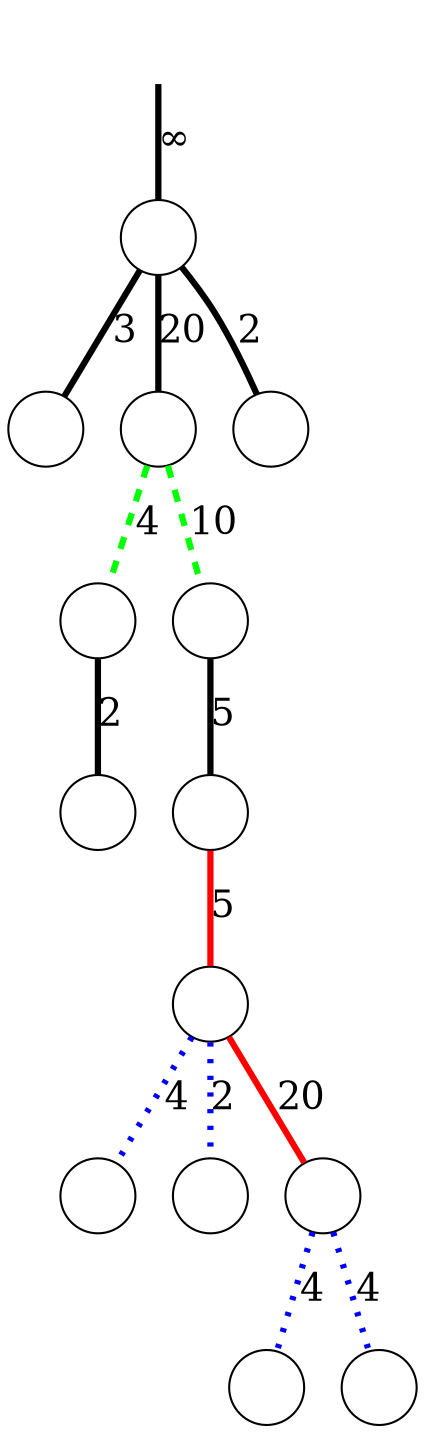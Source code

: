 digraph
{
	node [shape=circle, label=""];
	edge [dir=both, arrowtail=none, arrowhead=none, penwidth=3, fontsize=18];

	r -> n00 [label="&infin;"];
	n00 -> n10 [label=3];
	n00 -> n11 [label=20];
	n00 -> n12 [label=2];
	n11 -> n20 [label=4, color=green, style=dashed];
	n11 -> n21 [label=10, color=green, style=dashed];
	n20 -> n30 [label=2];
	n21 -> n31 [label=5];
	n31 -> n40 [label=5, color=red, style=bold];
	n40 -> n50 [label=4, color=blue, style=dotted];
	n40 -> n51 [label=2, color=blue, style=dotted];
	n40 -> n52 [label=20, color=red, style=bold];
	n52 -> n60 [label=4, color=blue, style=dotted];
	n52 -> n61 [label=4, color=blue, style=dotted];

	r [style=invisible];
}
